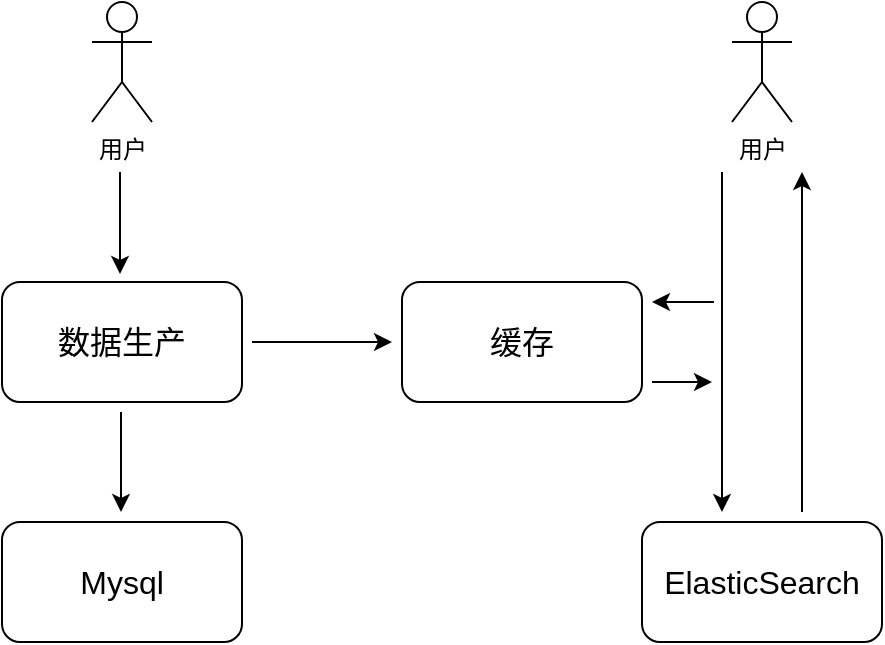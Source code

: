 <mxfile version="24.7.8">
  <diagram name="第 1 页" id="qhgzxzfY0M7wBXLChHcc">
    <mxGraphModel dx="875" dy="517" grid="1" gridSize="10" guides="1" tooltips="1" connect="1" arrows="1" fold="1" page="1" pageScale="1" pageWidth="827" pageHeight="1169" math="0" shadow="0">
      <root>
        <mxCell id="0" />
        <mxCell id="1" parent="0" />
        <mxCell id="2_8pNaF0JGxz7HWhpokf-1" value="用户" style="shape=umlActor;verticalLabelPosition=bottom;verticalAlign=top;html=1;outlineConnect=0;" vertex="1" parent="1">
          <mxGeometry x="165" y="180" width="30" height="60" as="geometry" />
        </mxCell>
        <mxCell id="2_8pNaF0JGxz7HWhpokf-2" value="数据生产" style="rounded=1;whiteSpace=wrap;html=1;fontSize=16;" vertex="1" parent="1">
          <mxGeometry x="120" y="320" width="120" height="60" as="geometry" />
        </mxCell>
        <mxCell id="2_8pNaF0JGxz7HWhpokf-3" value="Mysql" style="rounded=1;whiteSpace=wrap;html=1;fontSize=16;" vertex="1" parent="1">
          <mxGeometry x="120" y="440" width="120" height="60" as="geometry" />
        </mxCell>
        <mxCell id="2_8pNaF0JGxz7HWhpokf-4" value="ElasticSearch" style="rounded=1;whiteSpace=wrap;html=1;fontSize=16;" vertex="1" parent="1">
          <mxGeometry x="440" y="440" width="120" height="60" as="geometry" />
        </mxCell>
        <mxCell id="2_8pNaF0JGxz7HWhpokf-5" value="缓存" style="rounded=1;whiteSpace=wrap;html=1;fontSize=16;" vertex="1" parent="1">
          <mxGeometry x="320" y="320" width="120" height="60" as="geometry" />
        </mxCell>
        <mxCell id="2_8pNaF0JGxz7HWhpokf-6" value="用户" style="shape=umlActor;verticalLabelPosition=bottom;verticalAlign=top;html=1;outlineConnect=0;" vertex="1" parent="1">
          <mxGeometry x="485" y="180" width="30" height="60" as="geometry" />
        </mxCell>
        <mxCell id="2_8pNaF0JGxz7HWhpokf-7" value="" style="endArrow=classic;html=1;rounded=0;" edge="1" parent="1">
          <mxGeometry width="50" height="50" relative="1" as="geometry">
            <mxPoint x="179" y="265" as="sourcePoint" />
            <mxPoint x="179" y="316" as="targetPoint" />
          </mxGeometry>
        </mxCell>
        <mxCell id="2_8pNaF0JGxz7HWhpokf-8" value="" style="endArrow=classic;html=1;rounded=0;fontSize=16;" edge="1" parent="1">
          <mxGeometry width="50" height="50" relative="1" as="geometry">
            <mxPoint x="179.5" y="385" as="sourcePoint" />
            <mxPoint x="179.5" y="435" as="targetPoint" />
          </mxGeometry>
        </mxCell>
        <mxCell id="2_8pNaF0JGxz7HWhpokf-10" value="" style="endArrow=classic;html=1;rounded=0;fontSize=16;" edge="1" parent="1">
          <mxGeometry width="50" height="50" relative="1" as="geometry">
            <mxPoint x="245" y="350" as="sourcePoint" />
            <mxPoint x="315" y="350" as="targetPoint" />
          </mxGeometry>
        </mxCell>
        <mxCell id="2_8pNaF0JGxz7HWhpokf-11" value="" style="endArrow=classic;html=1;rounded=0;" edge="1" parent="1">
          <mxGeometry width="50" height="50" relative="1" as="geometry">
            <mxPoint x="480" y="265" as="sourcePoint" />
            <mxPoint x="480" y="435" as="targetPoint" />
          </mxGeometry>
        </mxCell>
        <mxCell id="2_8pNaF0JGxz7HWhpokf-12" value="" style="endArrow=classic;html=1;rounded=0;fontSize=16;" edge="1" parent="1">
          <mxGeometry width="50" height="50" relative="1" as="geometry">
            <mxPoint x="476" y="330" as="sourcePoint" />
            <mxPoint x="445" y="330" as="targetPoint" />
          </mxGeometry>
        </mxCell>
        <mxCell id="2_8pNaF0JGxz7HWhpokf-13" value="" style="endArrow=none;html=1;rounded=0;startArrow=classic;startFill=1;endFill=0;fontSize=16;" edge="1" parent="1">
          <mxGeometry width="50" height="50" relative="1" as="geometry">
            <mxPoint x="475" y="370" as="sourcePoint" />
            <mxPoint x="445" y="370" as="targetPoint" />
          </mxGeometry>
        </mxCell>
        <mxCell id="2_8pNaF0JGxz7HWhpokf-14" value="" style="endArrow=none;html=1;rounded=0;startArrow=classic;startFill=1;endFill=0;" edge="1" parent="1">
          <mxGeometry width="50" height="50" relative="1" as="geometry">
            <mxPoint x="520" y="265" as="sourcePoint" />
            <mxPoint x="520" y="435" as="targetPoint" />
          </mxGeometry>
        </mxCell>
      </root>
    </mxGraphModel>
  </diagram>
</mxfile>
